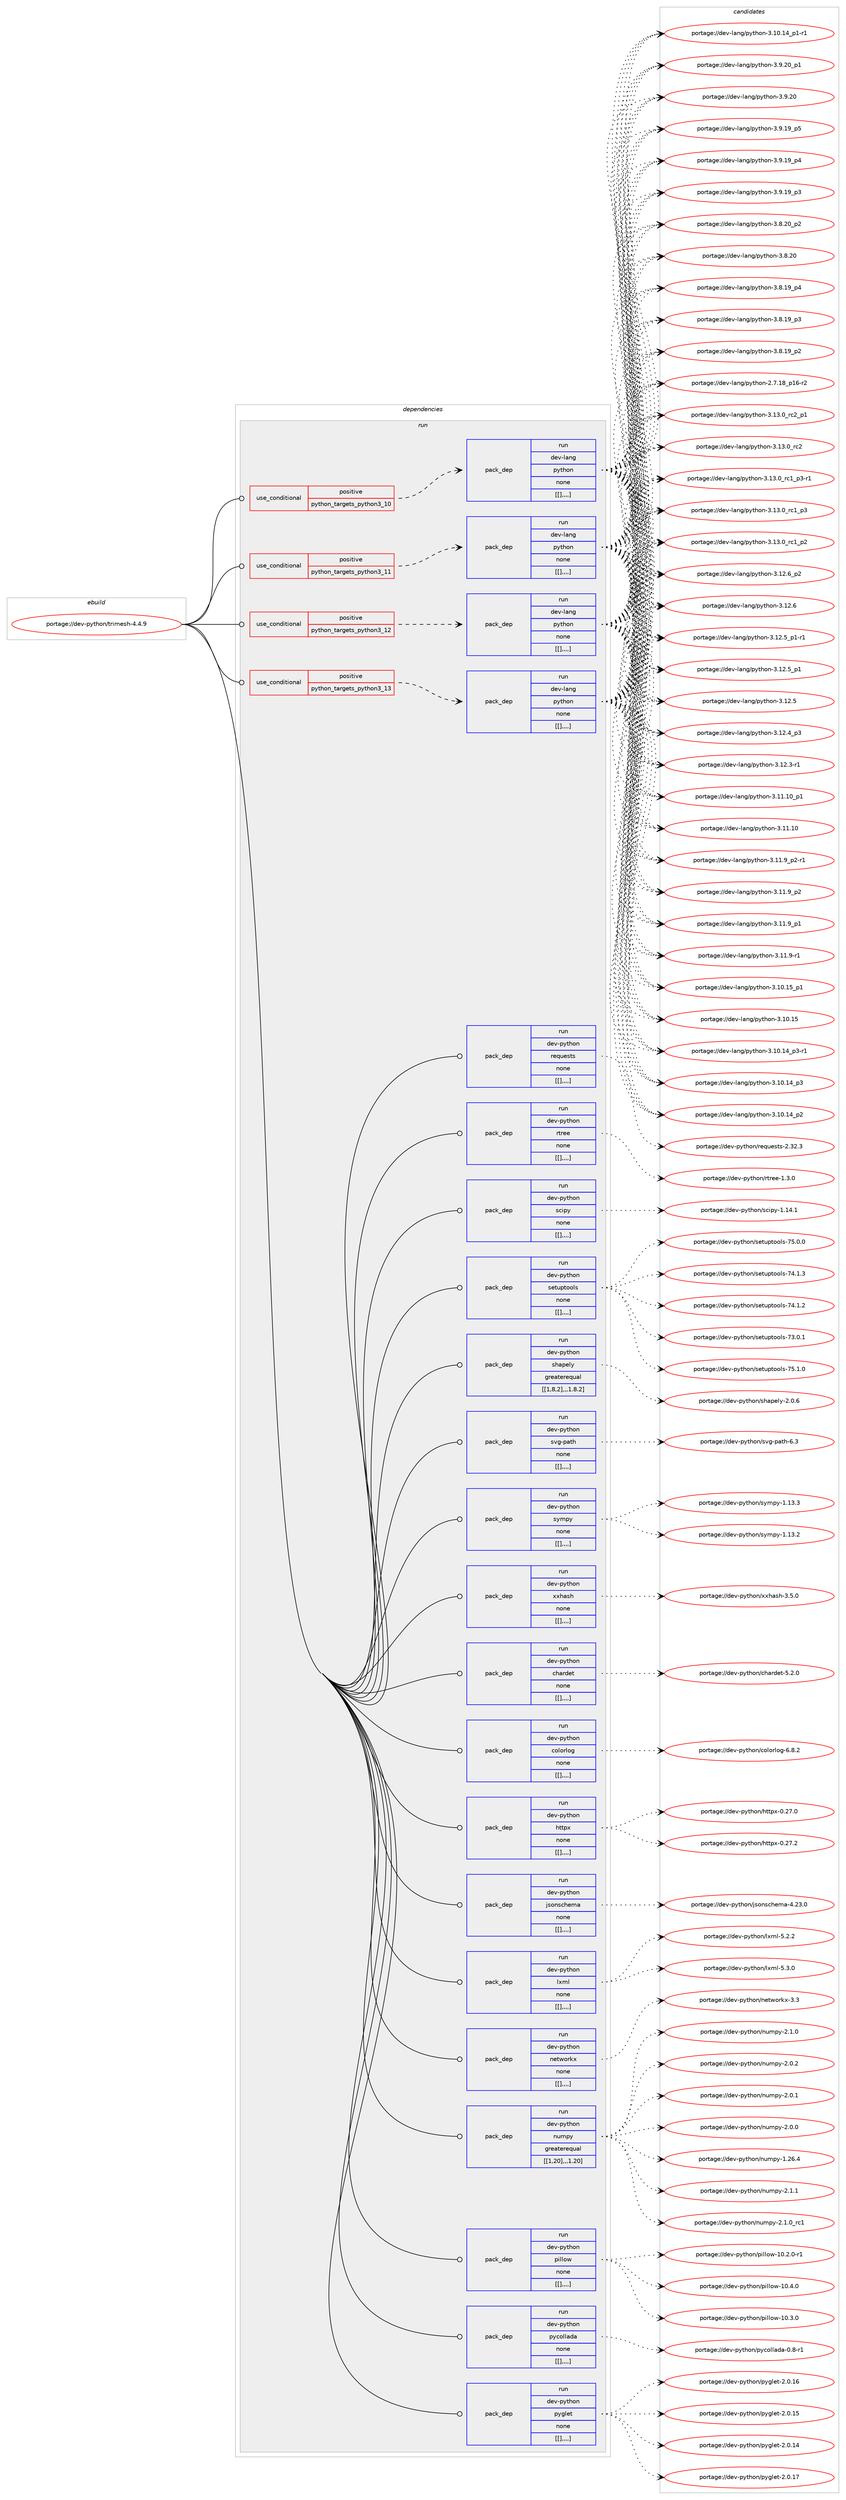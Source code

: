digraph prolog {

# *************
# Graph options
# *************

newrank=true;
concentrate=true;
compound=true;
graph [rankdir=LR,fontname=Helvetica,fontsize=10,ranksep=1.5];#, ranksep=2.5, nodesep=0.2];
edge  [arrowhead=vee];
node  [fontname=Helvetica,fontsize=10];

# **********
# The ebuild
# **********

subgraph cluster_leftcol {
color=gray;
label=<<i>ebuild</i>>;
id [label="portage://dev-python/trimesh-4.4.9", color=red, width=4, href="../dev-python/trimesh-4.4.9.svg"];
}

# ****************
# The dependencies
# ****************

subgraph cluster_midcol {
color=gray;
label=<<i>dependencies</i>>;
subgraph cluster_compile {
fillcolor="#eeeeee";
style=filled;
label=<<i>compile</i>>;
}
subgraph cluster_compileandrun {
fillcolor="#eeeeee";
style=filled;
label=<<i>compile and run</i>>;
}
subgraph cluster_run {
fillcolor="#eeeeee";
style=filled;
label=<<i>run</i>>;
subgraph cond42421 {
dependency169529 [label=<<TABLE BORDER="0" CELLBORDER="1" CELLSPACING="0" CELLPADDING="4"><TR><TD ROWSPAN="3" CELLPADDING="10">use_conditional</TD></TR><TR><TD>positive</TD></TR><TR><TD>python_targets_python3_10</TD></TR></TABLE>>, shape=none, color=red];
subgraph pack125845 {
dependency169530 [label=<<TABLE BORDER="0" CELLBORDER="1" CELLSPACING="0" CELLPADDING="4" WIDTH="220"><TR><TD ROWSPAN="6" CELLPADDING="30">pack_dep</TD></TR><TR><TD WIDTH="110">run</TD></TR><TR><TD>dev-lang</TD></TR><TR><TD>python</TD></TR><TR><TD>none</TD></TR><TR><TD>[[],,,,]</TD></TR></TABLE>>, shape=none, color=blue];
}
dependency169529:e -> dependency169530:w [weight=20,style="dashed",arrowhead="vee"];
}
id:e -> dependency169529:w [weight=20,style="solid",arrowhead="odot"];
subgraph cond42422 {
dependency169531 [label=<<TABLE BORDER="0" CELLBORDER="1" CELLSPACING="0" CELLPADDING="4"><TR><TD ROWSPAN="3" CELLPADDING="10">use_conditional</TD></TR><TR><TD>positive</TD></TR><TR><TD>python_targets_python3_11</TD></TR></TABLE>>, shape=none, color=red];
subgraph pack125846 {
dependency169532 [label=<<TABLE BORDER="0" CELLBORDER="1" CELLSPACING="0" CELLPADDING="4" WIDTH="220"><TR><TD ROWSPAN="6" CELLPADDING="30">pack_dep</TD></TR><TR><TD WIDTH="110">run</TD></TR><TR><TD>dev-lang</TD></TR><TR><TD>python</TD></TR><TR><TD>none</TD></TR><TR><TD>[[],,,,]</TD></TR></TABLE>>, shape=none, color=blue];
}
dependency169531:e -> dependency169532:w [weight=20,style="dashed",arrowhead="vee"];
}
id:e -> dependency169531:w [weight=20,style="solid",arrowhead="odot"];
subgraph cond42423 {
dependency169533 [label=<<TABLE BORDER="0" CELLBORDER="1" CELLSPACING="0" CELLPADDING="4"><TR><TD ROWSPAN="3" CELLPADDING="10">use_conditional</TD></TR><TR><TD>positive</TD></TR><TR><TD>python_targets_python3_12</TD></TR></TABLE>>, shape=none, color=red];
subgraph pack125847 {
dependency169534 [label=<<TABLE BORDER="0" CELLBORDER="1" CELLSPACING="0" CELLPADDING="4" WIDTH="220"><TR><TD ROWSPAN="6" CELLPADDING="30">pack_dep</TD></TR><TR><TD WIDTH="110">run</TD></TR><TR><TD>dev-lang</TD></TR><TR><TD>python</TD></TR><TR><TD>none</TD></TR><TR><TD>[[],,,,]</TD></TR></TABLE>>, shape=none, color=blue];
}
dependency169533:e -> dependency169534:w [weight=20,style="dashed",arrowhead="vee"];
}
id:e -> dependency169533:w [weight=20,style="solid",arrowhead="odot"];
subgraph cond42424 {
dependency169535 [label=<<TABLE BORDER="0" CELLBORDER="1" CELLSPACING="0" CELLPADDING="4"><TR><TD ROWSPAN="3" CELLPADDING="10">use_conditional</TD></TR><TR><TD>positive</TD></TR><TR><TD>python_targets_python3_13</TD></TR></TABLE>>, shape=none, color=red];
subgraph pack125848 {
dependency169536 [label=<<TABLE BORDER="0" CELLBORDER="1" CELLSPACING="0" CELLPADDING="4" WIDTH="220"><TR><TD ROWSPAN="6" CELLPADDING="30">pack_dep</TD></TR><TR><TD WIDTH="110">run</TD></TR><TR><TD>dev-lang</TD></TR><TR><TD>python</TD></TR><TR><TD>none</TD></TR><TR><TD>[[],,,,]</TD></TR></TABLE>>, shape=none, color=blue];
}
dependency169535:e -> dependency169536:w [weight=20,style="dashed",arrowhead="vee"];
}
id:e -> dependency169535:w [weight=20,style="solid",arrowhead="odot"];
subgraph pack125849 {
dependency169537 [label=<<TABLE BORDER="0" CELLBORDER="1" CELLSPACING="0" CELLPADDING="4" WIDTH="220"><TR><TD ROWSPAN="6" CELLPADDING="30">pack_dep</TD></TR><TR><TD WIDTH="110">run</TD></TR><TR><TD>dev-python</TD></TR><TR><TD>chardet</TD></TR><TR><TD>none</TD></TR><TR><TD>[[],,,,]</TD></TR></TABLE>>, shape=none, color=blue];
}
id:e -> dependency169537:w [weight=20,style="solid",arrowhead="odot"];
subgraph pack125850 {
dependency169538 [label=<<TABLE BORDER="0" CELLBORDER="1" CELLSPACING="0" CELLPADDING="4" WIDTH="220"><TR><TD ROWSPAN="6" CELLPADDING="30">pack_dep</TD></TR><TR><TD WIDTH="110">run</TD></TR><TR><TD>dev-python</TD></TR><TR><TD>colorlog</TD></TR><TR><TD>none</TD></TR><TR><TD>[[],,,,]</TD></TR></TABLE>>, shape=none, color=blue];
}
id:e -> dependency169538:w [weight=20,style="solid",arrowhead="odot"];
subgraph pack125851 {
dependency169539 [label=<<TABLE BORDER="0" CELLBORDER="1" CELLSPACING="0" CELLPADDING="4" WIDTH="220"><TR><TD ROWSPAN="6" CELLPADDING="30">pack_dep</TD></TR><TR><TD WIDTH="110">run</TD></TR><TR><TD>dev-python</TD></TR><TR><TD>httpx</TD></TR><TR><TD>none</TD></TR><TR><TD>[[],,,,]</TD></TR></TABLE>>, shape=none, color=blue];
}
id:e -> dependency169539:w [weight=20,style="solid",arrowhead="odot"];
subgraph pack125852 {
dependency169540 [label=<<TABLE BORDER="0" CELLBORDER="1" CELLSPACING="0" CELLPADDING="4" WIDTH="220"><TR><TD ROWSPAN="6" CELLPADDING="30">pack_dep</TD></TR><TR><TD WIDTH="110">run</TD></TR><TR><TD>dev-python</TD></TR><TR><TD>jsonschema</TD></TR><TR><TD>none</TD></TR><TR><TD>[[],,,,]</TD></TR></TABLE>>, shape=none, color=blue];
}
id:e -> dependency169540:w [weight=20,style="solid",arrowhead="odot"];
subgraph pack125853 {
dependency169541 [label=<<TABLE BORDER="0" CELLBORDER="1" CELLSPACING="0" CELLPADDING="4" WIDTH="220"><TR><TD ROWSPAN="6" CELLPADDING="30">pack_dep</TD></TR><TR><TD WIDTH="110">run</TD></TR><TR><TD>dev-python</TD></TR><TR><TD>lxml</TD></TR><TR><TD>none</TD></TR><TR><TD>[[],,,,]</TD></TR></TABLE>>, shape=none, color=blue];
}
id:e -> dependency169541:w [weight=20,style="solid",arrowhead="odot"];
subgraph pack125854 {
dependency169542 [label=<<TABLE BORDER="0" CELLBORDER="1" CELLSPACING="0" CELLPADDING="4" WIDTH="220"><TR><TD ROWSPAN="6" CELLPADDING="30">pack_dep</TD></TR><TR><TD WIDTH="110">run</TD></TR><TR><TD>dev-python</TD></TR><TR><TD>networkx</TD></TR><TR><TD>none</TD></TR><TR><TD>[[],,,,]</TD></TR></TABLE>>, shape=none, color=blue];
}
id:e -> dependency169542:w [weight=20,style="solid",arrowhead="odot"];
subgraph pack125855 {
dependency169543 [label=<<TABLE BORDER="0" CELLBORDER="1" CELLSPACING="0" CELLPADDING="4" WIDTH="220"><TR><TD ROWSPAN="6" CELLPADDING="30">pack_dep</TD></TR><TR><TD WIDTH="110">run</TD></TR><TR><TD>dev-python</TD></TR><TR><TD>numpy</TD></TR><TR><TD>greaterequal</TD></TR><TR><TD>[[1,20],,,1.20]</TD></TR></TABLE>>, shape=none, color=blue];
}
id:e -> dependency169543:w [weight=20,style="solid",arrowhead="odot"];
subgraph pack125856 {
dependency169544 [label=<<TABLE BORDER="0" CELLBORDER="1" CELLSPACING="0" CELLPADDING="4" WIDTH="220"><TR><TD ROWSPAN="6" CELLPADDING="30">pack_dep</TD></TR><TR><TD WIDTH="110">run</TD></TR><TR><TD>dev-python</TD></TR><TR><TD>pillow</TD></TR><TR><TD>none</TD></TR><TR><TD>[[],,,,]</TD></TR></TABLE>>, shape=none, color=blue];
}
id:e -> dependency169544:w [weight=20,style="solid",arrowhead="odot"];
subgraph pack125857 {
dependency169545 [label=<<TABLE BORDER="0" CELLBORDER="1" CELLSPACING="0" CELLPADDING="4" WIDTH="220"><TR><TD ROWSPAN="6" CELLPADDING="30">pack_dep</TD></TR><TR><TD WIDTH="110">run</TD></TR><TR><TD>dev-python</TD></TR><TR><TD>pycollada</TD></TR><TR><TD>none</TD></TR><TR><TD>[[],,,,]</TD></TR></TABLE>>, shape=none, color=blue];
}
id:e -> dependency169545:w [weight=20,style="solid",arrowhead="odot"];
subgraph pack125858 {
dependency169546 [label=<<TABLE BORDER="0" CELLBORDER="1" CELLSPACING="0" CELLPADDING="4" WIDTH="220"><TR><TD ROWSPAN="6" CELLPADDING="30">pack_dep</TD></TR><TR><TD WIDTH="110">run</TD></TR><TR><TD>dev-python</TD></TR><TR><TD>pyglet</TD></TR><TR><TD>none</TD></TR><TR><TD>[[],,,,]</TD></TR></TABLE>>, shape=none, color=blue];
}
id:e -> dependency169546:w [weight=20,style="solid",arrowhead="odot"];
subgraph pack125859 {
dependency169547 [label=<<TABLE BORDER="0" CELLBORDER="1" CELLSPACING="0" CELLPADDING="4" WIDTH="220"><TR><TD ROWSPAN="6" CELLPADDING="30">pack_dep</TD></TR><TR><TD WIDTH="110">run</TD></TR><TR><TD>dev-python</TD></TR><TR><TD>requests</TD></TR><TR><TD>none</TD></TR><TR><TD>[[],,,,]</TD></TR></TABLE>>, shape=none, color=blue];
}
id:e -> dependency169547:w [weight=20,style="solid",arrowhead="odot"];
subgraph pack125860 {
dependency169548 [label=<<TABLE BORDER="0" CELLBORDER="1" CELLSPACING="0" CELLPADDING="4" WIDTH="220"><TR><TD ROWSPAN="6" CELLPADDING="30">pack_dep</TD></TR><TR><TD WIDTH="110">run</TD></TR><TR><TD>dev-python</TD></TR><TR><TD>rtree</TD></TR><TR><TD>none</TD></TR><TR><TD>[[],,,,]</TD></TR></TABLE>>, shape=none, color=blue];
}
id:e -> dependency169548:w [weight=20,style="solid",arrowhead="odot"];
subgraph pack125861 {
dependency169549 [label=<<TABLE BORDER="0" CELLBORDER="1" CELLSPACING="0" CELLPADDING="4" WIDTH="220"><TR><TD ROWSPAN="6" CELLPADDING="30">pack_dep</TD></TR><TR><TD WIDTH="110">run</TD></TR><TR><TD>dev-python</TD></TR><TR><TD>scipy</TD></TR><TR><TD>none</TD></TR><TR><TD>[[],,,,]</TD></TR></TABLE>>, shape=none, color=blue];
}
id:e -> dependency169549:w [weight=20,style="solid",arrowhead="odot"];
subgraph pack125862 {
dependency169550 [label=<<TABLE BORDER="0" CELLBORDER="1" CELLSPACING="0" CELLPADDING="4" WIDTH="220"><TR><TD ROWSPAN="6" CELLPADDING="30">pack_dep</TD></TR><TR><TD WIDTH="110">run</TD></TR><TR><TD>dev-python</TD></TR><TR><TD>setuptools</TD></TR><TR><TD>none</TD></TR><TR><TD>[[],,,,]</TD></TR></TABLE>>, shape=none, color=blue];
}
id:e -> dependency169550:w [weight=20,style="solid",arrowhead="odot"];
subgraph pack125863 {
dependency169551 [label=<<TABLE BORDER="0" CELLBORDER="1" CELLSPACING="0" CELLPADDING="4" WIDTH="220"><TR><TD ROWSPAN="6" CELLPADDING="30">pack_dep</TD></TR><TR><TD WIDTH="110">run</TD></TR><TR><TD>dev-python</TD></TR><TR><TD>shapely</TD></TR><TR><TD>greaterequal</TD></TR><TR><TD>[[1,8,2],,,1.8.2]</TD></TR></TABLE>>, shape=none, color=blue];
}
id:e -> dependency169551:w [weight=20,style="solid",arrowhead="odot"];
subgraph pack125864 {
dependency169552 [label=<<TABLE BORDER="0" CELLBORDER="1" CELLSPACING="0" CELLPADDING="4" WIDTH="220"><TR><TD ROWSPAN="6" CELLPADDING="30">pack_dep</TD></TR><TR><TD WIDTH="110">run</TD></TR><TR><TD>dev-python</TD></TR><TR><TD>svg-path</TD></TR><TR><TD>none</TD></TR><TR><TD>[[],,,,]</TD></TR></TABLE>>, shape=none, color=blue];
}
id:e -> dependency169552:w [weight=20,style="solid",arrowhead="odot"];
subgraph pack125865 {
dependency169553 [label=<<TABLE BORDER="0" CELLBORDER="1" CELLSPACING="0" CELLPADDING="4" WIDTH="220"><TR><TD ROWSPAN="6" CELLPADDING="30">pack_dep</TD></TR><TR><TD WIDTH="110">run</TD></TR><TR><TD>dev-python</TD></TR><TR><TD>sympy</TD></TR><TR><TD>none</TD></TR><TR><TD>[[],,,,]</TD></TR></TABLE>>, shape=none, color=blue];
}
id:e -> dependency169553:w [weight=20,style="solid",arrowhead="odot"];
subgraph pack125866 {
dependency169554 [label=<<TABLE BORDER="0" CELLBORDER="1" CELLSPACING="0" CELLPADDING="4" WIDTH="220"><TR><TD ROWSPAN="6" CELLPADDING="30">pack_dep</TD></TR><TR><TD WIDTH="110">run</TD></TR><TR><TD>dev-python</TD></TR><TR><TD>xxhash</TD></TR><TR><TD>none</TD></TR><TR><TD>[[],,,,]</TD></TR></TABLE>>, shape=none, color=blue];
}
id:e -> dependency169554:w [weight=20,style="solid",arrowhead="odot"];
}
}

# **************
# The candidates
# **************

subgraph cluster_choices {
rank=same;
color=gray;
label=<<i>candidates</i>>;

subgraph choice125845 {
color=black;
nodesep=1;
choice100101118451089711010347112121116104111110455146495146489511499509511249 [label="portage://dev-lang/python-3.13.0_rc2_p1", color=red, width=4,href="../dev-lang/python-3.13.0_rc2_p1.svg"];
choice10010111845108971101034711212111610411111045514649514648951149950 [label="portage://dev-lang/python-3.13.0_rc2", color=red, width=4,href="../dev-lang/python-3.13.0_rc2.svg"];
choice1001011184510897110103471121211161041111104551464951464895114994995112514511449 [label="portage://dev-lang/python-3.13.0_rc1_p3-r1", color=red, width=4,href="../dev-lang/python-3.13.0_rc1_p3-r1.svg"];
choice100101118451089711010347112121116104111110455146495146489511499499511251 [label="portage://dev-lang/python-3.13.0_rc1_p3", color=red, width=4,href="../dev-lang/python-3.13.0_rc1_p3.svg"];
choice100101118451089711010347112121116104111110455146495146489511499499511250 [label="portage://dev-lang/python-3.13.0_rc1_p2", color=red, width=4,href="../dev-lang/python-3.13.0_rc1_p2.svg"];
choice100101118451089711010347112121116104111110455146495046549511250 [label="portage://dev-lang/python-3.12.6_p2", color=red, width=4,href="../dev-lang/python-3.12.6_p2.svg"];
choice10010111845108971101034711212111610411111045514649504654 [label="portage://dev-lang/python-3.12.6", color=red, width=4,href="../dev-lang/python-3.12.6.svg"];
choice1001011184510897110103471121211161041111104551464950465395112494511449 [label="portage://dev-lang/python-3.12.5_p1-r1", color=red, width=4,href="../dev-lang/python-3.12.5_p1-r1.svg"];
choice100101118451089711010347112121116104111110455146495046539511249 [label="portage://dev-lang/python-3.12.5_p1", color=red, width=4,href="../dev-lang/python-3.12.5_p1.svg"];
choice10010111845108971101034711212111610411111045514649504653 [label="portage://dev-lang/python-3.12.5", color=red, width=4,href="../dev-lang/python-3.12.5.svg"];
choice100101118451089711010347112121116104111110455146495046529511251 [label="portage://dev-lang/python-3.12.4_p3", color=red, width=4,href="../dev-lang/python-3.12.4_p3.svg"];
choice100101118451089711010347112121116104111110455146495046514511449 [label="portage://dev-lang/python-3.12.3-r1", color=red, width=4,href="../dev-lang/python-3.12.3-r1.svg"];
choice10010111845108971101034711212111610411111045514649494649489511249 [label="portage://dev-lang/python-3.11.10_p1", color=red, width=4,href="../dev-lang/python-3.11.10_p1.svg"];
choice1001011184510897110103471121211161041111104551464949464948 [label="portage://dev-lang/python-3.11.10", color=red, width=4,href="../dev-lang/python-3.11.10.svg"];
choice1001011184510897110103471121211161041111104551464949465795112504511449 [label="portage://dev-lang/python-3.11.9_p2-r1", color=red, width=4,href="../dev-lang/python-3.11.9_p2-r1.svg"];
choice100101118451089711010347112121116104111110455146494946579511250 [label="portage://dev-lang/python-3.11.9_p2", color=red, width=4,href="../dev-lang/python-3.11.9_p2.svg"];
choice100101118451089711010347112121116104111110455146494946579511249 [label="portage://dev-lang/python-3.11.9_p1", color=red, width=4,href="../dev-lang/python-3.11.9_p1.svg"];
choice100101118451089711010347112121116104111110455146494946574511449 [label="portage://dev-lang/python-3.11.9-r1", color=red, width=4,href="../dev-lang/python-3.11.9-r1.svg"];
choice10010111845108971101034711212111610411111045514649484649539511249 [label="portage://dev-lang/python-3.10.15_p1", color=red, width=4,href="../dev-lang/python-3.10.15_p1.svg"];
choice1001011184510897110103471121211161041111104551464948464953 [label="portage://dev-lang/python-3.10.15", color=red, width=4,href="../dev-lang/python-3.10.15.svg"];
choice100101118451089711010347112121116104111110455146494846495295112514511449 [label="portage://dev-lang/python-3.10.14_p3-r1", color=red, width=4,href="../dev-lang/python-3.10.14_p3-r1.svg"];
choice10010111845108971101034711212111610411111045514649484649529511251 [label="portage://dev-lang/python-3.10.14_p3", color=red, width=4,href="../dev-lang/python-3.10.14_p3.svg"];
choice10010111845108971101034711212111610411111045514649484649529511250 [label="portage://dev-lang/python-3.10.14_p2", color=red, width=4,href="../dev-lang/python-3.10.14_p2.svg"];
choice100101118451089711010347112121116104111110455146494846495295112494511449 [label="portage://dev-lang/python-3.10.14_p1-r1", color=red, width=4,href="../dev-lang/python-3.10.14_p1-r1.svg"];
choice100101118451089711010347112121116104111110455146574650489511249 [label="portage://dev-lang/python-3.9.20_p1", color=red, width=4,href="../dev-lang/python-3.9.20_p1.svg"];
choice10010111845108971101034711212111610411111045514657465048 [label="portage://dev-lang/python-3.9.20", color=red, width=4,href="../dev-lang/python-3.9.20.svg"];
choice100101118451089711010347112121116104111110455146574649579511253 [label="portage://dev-lang/python-3.9.19_p5", color=red, width=4,href="../dev-lang/python-3.9.19_p5.svg"];
choice100101118451089711010347112121116104111110455146574649579511252 [label="portage://dev-lang/python-3.9.19_p4", color=red, width=4,href="../dev-lang/python-3.9.19_p4.svg"];
choice100101118451089711010347112121116104111110455146574649579511251 [label="portage://dev-lang/python-3.9.19_p3", color=red, width=4,href="../dev-lang/python-3.9.19_p3.svg"];
choice100101118451089711010347112121116104111110455146564650489511250 [label="portage://dev-lang/python-3.8.20_p2", color=red, width=4,href="../dev-lang/python-3.8.20_p2.svg"];
choice10010111845108971101034711212111610411111045514656465048 [label="portage://dev-lang/python-3.8.20", color=red, width=4,href="../dev-lang/python-3.8.20.svg"];
choice100101118451089711010347112121116104111110455146564649579511252 [label="portage://dev-lang/python-3.8.19_p4", color=red, width=4,href="../dev-lang/python-3.8.19_p4.svg"];
choice100101118451089711010347112121116104111110455146564649579511251 [label="portage://dev-lang/python-3.8.19_p3", color=red, width=4,href="../dev-lang/python-3.8.19_p3.svg"];
choice100101118451089711010347112121116104111110455146564649579511250 [label="portage://dev-lang/python-3.8.19_p2", color=red, width=4,href="../dev-lang/python-3.8.19_p2.svg"];
choice100101118451089711010347112121116104111110455046554649569511249544511450 [label="portage://dev-lang/python-2.7.18_p16-r2", color=red, width=4,href="../dev-lang/python-2.7.18_p16-r2.svg"];
dependency169530:e -> choice100101118451089711010347112121116104111110455146495146489511499509511249:w [style=dotted,weight="100"];
dependency169530:e -> choice10010111845108971101034711212111610411111045514649514648951149950:w [style=dotted,weight="100"];
dependency169530:e -> choice1001011184510897110103471121211161041111104551464951464895114994995112514511449:w [style=dotted,weight="100"];
dependency169530:e -> choice100101118451089711010347112121116104111110455146495146489511499499511251:w [style=dotted,weight="100"];
dependency169530:e -> choice100101118451089711010347112121116104111110455146495146489511499499511250:w [style=dotted,weight="100"];
dependency169530:e -> choice100101118451089711010347112121116104111110455146495046549511250:w [style=dotted,weight="100"];
dependency169530:e -> choice10010111845108971101034711212111610411111045514649504654:w [style=dotted,weight="100"];
dependency169530:e -> choice1001011184510897110103471121211161041111104551464950465395112494511449:w [style=dotted,weight="100"];
dependency169530:e -> choice100101118451089711010347112121116104111110455146495046539511249:w [style=dotted,weight="100"];
dependency169530:e -> choice10010111845108971101034711212111610411111045514649504653:w [style=dotted,weight="100"];
dependency169530:e -> choice100101118451089711010347112121116104111110455146495046529511251:w [style=dotted,weight="100"];
dependency169530:e -> choice100101118451089711010347112121116104111110455146495046514511449:w [style=dotted,weight="100"];
dependency169530:e -> choice10010111845108971101034711212111610411111045514649494649489511249:w [style=dotted,weight="100"];
dependency169530:e -> choice1001011184510897110103471121211161041111104551464949464948:w [style=dotted,weight="100"];
dependency169530:e -> choice1001011184510897110103471121211161041111104551464949465795112504511449:w [style=dotted,weight="100"];
dependency169530:e -> choice100101118451089711010347112121116104111110455146494946579511250:w [style=dotted,weight="100"];
dependency169530:e -> choice100101118451089711010347112121116104111110455146494946579511249:w [style=dotted,weight="100"];
dependency169530:e -> choice100101118451089711010347112121116104111110455146494946574511449:w [style=dotted,weight="100"];
dependency169530:e -> choice10010111845108971101034711212111610411111045514649484649539511249:w [style=dotted,weight="100"];
dependency169530:e -> choice1001011184510897110103471121211161041111104551464948464953:w [style=dotted,weight="100"];
dependency169530:e -> choice100101118451089711010347112121116104111110455146494846495295112514511449:w [style=dotted,weight="100"];
dependency169530:e -> choice10010111845108971101034711212111610411111045514649484649529511251:w [style=dotted,weight="100"];
dependency169530:e -> choice10010111845108971101034711212111610411111045514649484649529511250:w [style=dotted,weight="100"];
dependency169530:e -> choice100101118451089711010347112121116104111110455146494846495295112494511449:w [style=dotted,weight="100"];
dependency169530:e -> choice100101118451089711010347112121116104111110455146574650489511249:w [style=dotted,weight="100"];
dependency169530:e -> choice10010111845108971101034711212111610411111045514657465048:w [style=dotted,weight="100"];
dependency169530:e -> choice100101118451089711010347112121116104111110455146574649579511253:w [style=dotted,weight="100"];
dependency169530:e -> choice100101118451089711010347112121116104111110455146574649579511252:w [style=dotted,weight="100"];
dependency169530:e -> choice100101118451089711010347112121116104111110455146574649579511251:w [style=dotted,weight="100"];
dependency169530:e -> choice100101118451089711010347112121116104111110455146564650489511250:w [style=dotted,weight="100"];
dependency169530:e -> choice10010111845108971101034711212111610411111045514656465048:w [style=dotted,weight="100"];
dependency169530:e -> choice100101118451089711010347112121116104111110455146564649579511252:w [style=dotted,weight="100"];
dependency169530:e -> choice100101118451089711010347112121116104111110455146564649579511251:w [style=dotted,weight="100"];
dependency169530:e -> choice100101118451089711010347112121116104111110455146564649579511250:w [style=dotted,weight="100"];
dependency169530:e -> choice100101118451089711010347112121116104111110455046554649569511249544511450:w [style=dotted,weight="100"];
}
subgraph choice125846 {
color=black;
nodesep=1;
choice100101118451089711010347112121116104111110455146495146489511499509511249 [label="portage://dev-lang/python-3.13.0_rc2_p1", color=red, width=4,href="../dev-lang/python-3.13.0_rc2_p1.svg"];
choice10010111845108971101034711212111610411111045514649514648951149950 [label="portage://dev-lang/python-3.13.0_rc2", color=red, width=4,href="../dev-lang/python-3.13.0_rc2.svg"];
choice1001011184510897110103471121211161041111104551464951464895114994995112514511449 [label="portage://dev-lang/python-3.13.0_rc1_p3-r1", color=red, width=4,href="../dev-lang/python-3.13.0_rc1_p3-r1.svg"];
choice100101118451089711010347112121116104111110455146495146489511499499511251 [label="portage://dev-lang/python-3.13.0_rc1_p3", color=red, width=4,href="../dev-lang/python-3.13.0_rc1_p3.svg"];
choice100101118451089711010347112121116104111110455146495146489511499499511250 [label="portage://dev-lang/python-3.13.0_rc1_p2", color=red, width=4,href="../dev-lang/python-3.13.0_rc1_p2.svg"];
choice100101118451089711010347112121116104111110455146495046549511250 [label="portage://dev-lang/python-3.12.6_p2", color=red, width=4,href="../dev-lang/python-3.12.6_p2.svg"];
choice10010111845108971101034711212111610411111045514649504654 [label="portage://dev-lang/python-3.12.6", color=red, width=4,href="../dev-lang/python-3.12.6.svg"];
choice1001011184510897110103471121211161041111104551464950465395112494511449 [label="portage://dev-lang/python-3.12.5_p1-r1", color=red, width=4,href="../dev-lang/python-3.12.5_p1-r1.svg"];
choice100101118451089711010347112121116104111110455146495046539511249 [label="portage://dev-lang/python-3.12.5_p1", color=red, width=4,href="../dev-lang/python-3.12.5_p1.svg"];
choice10010111845108971101034711212111610411111045514649504653 [label="portage://dev-lang/python-3.12.5", color=red, width=4,href="../dev-lang/python-3.12.5.svg"];
choice100101118451089711010347112121116104111110455146495046529511251 [label="portage://dev-lang/python-3.12.4_p3", color=red, width=4,href="../dev-lang/python-3.12.4_p3.svg"];
choice100101118451089711010347112121116104111110455146495046514511449 [label="portage://dev-lang/python-3.12.3-r1", color=red, width=4,href="../dev-lang/python-3.12.3-r1.svg"];
choice10010111845108971101034711212111610411111045514649494649489511249 [label="portage://dev-lang/python-3.11.10_p1", color=red, width=4,href="../dev-lang/python-3.11.10_p1.svg"];
choice1001011184510897110103471121211161041111104551464949464948 [label="portage://dev-lang/python-3.11.10", color=red, width=4,href="../dev-lang/python-3.11.10.svg"];
choice1001011184510897110103471121211161041111104551464949465795112504511449 [label="portage://dev-lang/python-3.11.9_p2-r1", color=red, width=4,href="../dev-lang/python-3.11.9_p2-r1.svg"];
choice100101118451089711010347112121116104111110455146494946579511250 [label="portage://dev-lang/python-3.11.9_p2", color=red, width=4,href="../dev-lang/python-3.11.9_p2.svg"];
choice100101118451089711010347112121116104111110455146494946579511249 [label="portage://dev-lang/python-3.11.9_p1", color=red, width=4,href="../dev-lang/python-3.11.9_p1.svg"];
choice100101118451089711010347112121116104111110455146494946574511449 [label="portage://dev-lang/python-3.11.9-r1", color=red, width=4,href="../dev-lang/python-3.11.9-r1.svg"];
choice10010111845108971101034711212111610411111045514649484649539511249 [label="portage://dev-lang/python-3.10.15_p1", color=red, width=4,href="../dev-lang/python-3.10.15_p1.svg"];
choice1001011184510897110103471121211161041111104551464948464953 [label="portage://dev-lang/python-3.10.15", color=red, width=4,href="../dev-lang/python-3.10.15.svg"];
choice100101118451089711010347112121116104111110455146494846495295112514511449 [label="portage://dev-lang/python-3.10.14_p3-r1", color=red, width=4,href="../dev-lang/python-3.10.14_p3-r1.svg"];
choice10010111845108971101034711212111610411111045514649484649529511251 [label="portage://dev-lang/python-3.10.14_p3", color=red, width=4,href="../dev-lang/python-3.10.14_p3.svg"];
choice10010111845108971101034711212111610411111045514649484649529511250 [label="portage://dev-lang/python-3.10.14_p2", color=red, width=4,href="../dev-lang/python-3.10.14_p2.svg"];
choice100101118451089711010347112121116104111110455146494846495295112494511449 [label="portage://dev-lang/python-3.10.14_p1-r1", color=red, width=4,href="../dev-lang/python-3.10.14_p1-r1.svg"];
choice100101118451089711010347112121116104111110455146574650489511249 [label="portage://dev-lang/python-3.9.20_p1", color=red, width=4,href="../dev-lang/python-3.9.20_p1.svg"];
choice10010111845108971101034711212111610411111045514657465048 [label="portage://dev-lang/python-3.9.20", color=red, width=4,href="../dev-lang/python-3.9.20.svg"];
choice100101118451089711010347112121116104111110455146574649579511253 [label="portage://dev-lang/python-3.9.19_p5", color=red, width=4,href="../dev-lang/python-3.9.19_p5.svg"];
choice100101118451089711010347112121116104111110455146574649579511252 [label="portage://dev-lang/python-3.9.19_p4", color=red, width=4,href="../dev-lang/python-3.9.19_p4.svg"];
choice100101118451089711010347112121116104111110455146574649579511251 [label="portage://dev-lang/python-3.9.19_p3", color=red, width=4,href="../dev-lang/python-3.9.19_p3.svg"];
choice100101118451089711010347112121116104111110455146564650489511250 [label="portage://dev-lang/python-3.8.20_p2", color=red, width=4,href="../dev-lang/python-3.8.20_p2.svg"];
choice10010111845108971101034711212111610411111045514656465048 [label="portage://dev-lang/python-3.8.20", color=red, width=4,href="../dev-lang/python-3.8.20.svg"];
choice100101118451089711010347112121116104111110455146564649579511252 [label="portage://dev-lang/python-3.8.19_p4", color=red, width=4,href="../dev-lang/python-3.8.19_p4.svg"];
choice100101118451089711010347112121116104111110455146564649579511251 [label="portage://dev-lang/python-3.8.19_p3", color=red, width=4,href="../dev-lang/python-3.8.19_p3.svg"];
choice100101118451089711010347112121116104111110455146564649579511250 [label="portage://dev-lang/python-3.8.19_p2", color=red, width=4,href="../dev-lang/python-3.8.19_p2.svg"];
choice100101118451089711010347112121116104111110455046554649569511249544511450 [label="portage://dev-lang/python-2.7.18_p16-r2", color=red, width=4,href="../dev-lang/python-2.7.18_p16-r2.svg"];
dependency169532:e -> choice100101118451089711010347112121116104111110455146495146489511499509511249:w [style=dotted,weight="100"];
dependency169532:e -> choice10010111845108971101034711212111610411111045514649514648951149950:w [style=dotted,weight="100"];
dependency169532:e -> choice1001011184510897110103471121211161041111104551464951464895114994995112514511449:w [style=dotted,weight="100"];
dependency169532:e -> choice100101118451089711010347112121116104111110455146495146489511499499511251:w [style=dotted,weight="100"];
dependency169532:e -> choice100101118451089711010347112121116104111110455146495146489511499499511250:w [style=dotted,weight="100"];
dependency169532:e -> choice100101118451089711010347112121116104111110455146495046549511250:w [style=dotted,weight="100"];
dependency169532:e -> choice10010111845108971101034711212111610411111045514649504654:w [style=dotted,weight="100"];
dependency169532:e -> choice1001011184510897110103471121211161041111104551464950465395112494511449:w [style=dotted,weight="100"];
dependency169532:e -> choice100101118451089711010347112121116104111110455146495046539511249:w [style=dotted,weight="100"];
dependency169532:e -> choice10010111845108971101034711212111610411111045514649504653:w [style=dotted,weight="100"];
dependency169532:e -> choice100101118451089711010347112121116104111110455146495046529511251:w [style=dotted,weight="100"];
dependency169532:e -> choice100101118451089711010347112121116104111110455146495046514511449:w [style=dotted,weight="100"];
dependency169532:e -> choice10010111845108971101034711212111610411111045514649494649489511249:w [style=dotted,weight="100"];
dependency169532:e -> choice1001011184510897110103471121211161041111104551464949464948:w [style=dotted,weight="100"];
dependency169532:e -> choice1001011184510897110103471121211161041111104551464949465795112504511449:w [style=dotted,weight="100"];
dependency169532:e -> choice100101118451089711010347112121116104111110455146494946579511250:w [style=dotted,weight="100"];
dependency169532:e -> choice100101118451089711010347112121116104111110455146494946579511249:w [style=dotted,weight="100"];
dependency169532:e -> choice100101118451089711010347112121116104111110455146494946574511449:w [style=dotted,weight="100"];
dependency169532:e -> choice10010111845108971101034711212111610411111045514649484649539511249:w [style=dotted,weight="100"];
dependency169532:e -> choice1001011184510897110103471121211161041111104551464948464953:w [style=dotted,weight="100"];
dependency169532:e -> choice100101118451089711010347112121116104111110455146494846495295112514511449:w [style=dotted,weight="100"];
dependency169532:e -> choice10010111845108971101034711212111610411111045514649484649529511251:w [style=dotted,weight="100"];
dependency169532:e -> choice10010111845108971101034711212111610411111045514649484649529511250:w [style=dotted,weight="100"];
dependency169532:e -> choice100101118451089711010347112121116104111110455146494846495295112494511449:w [style=dotted,weight="100"];
dependency169532:e -> choice100101118451089711010347112121116104111110455146574650489511249:w [style=dotted,weight="100"];
dependency169532:e -> choice10010111845108971101034711212111610411111045514657465048:w [style=dotted,weight="100"];
dependency169532:e -> choice100101118451089711010347112121116104111110455146574649579511253:w [style=dotted,weight="100"];
dependency169532:e -> choice100101118451089711010347112121116104111110455146574649579511252:w [style=dotted,weight="100"];
dependency169532:e -> choice100101118451089711010347112121116104111110455146574649579511251:w [style=dotted,weight="100"];
dependency169532:e -> choice100101118451089711010347112121116104111110455146564650489511250:w [style=dotted,weight="100"];
dependency169532:e -> choice10010111845108971101034711212111610411111045514656465048:w [style=dotted,weight="100"];
dependency169532:e -> choice100101118451089711010347112121116104111110455146564649579511252:w [style=dotted,weight="100"];
dependency169532:e -> choice100101118451089711010347112121116104111110455146564649579511251:w [style=dotted,weight="100"];
dependency169532:e -> choice100101118451089711010347112121116104111110455146564649579511250:w [style=dotted,weight="100"];
dependency169532:e -> choice100101118451089711010347112121116104111110455046554649569511249544511450:w [style=dotted,weight="100"];
}
subgraph choice125847 {
color=black;
nodesep=1;
choice100101118451089711010347112121116104111110455146495146489511499509511249 [label="portage://dev-lang/python-3.13.0_rc2_p1", color=red, width=4,href="../dev-lang/python-3.13.0_rc2_p1.svg"];
choice10010111845108971101034711212111610411111045514649514648951149950 [label="portage://dev-lang/python-3.13.0_rc2", color=red, width=4,href="../dev-lang/python-3.13.0_rc2.svg"];
choice1001011184510897110103471121211161041111104551464951464895114994995112514511449 [label="portage://dev-lang/python-3.13.0_rc1_p3-r1", color=red, width=4,href="../dev-lang/python-3.13.0_rc1_p3-r1.svg"];
choice100101118451089711010347112121116104111110455146495146489511499499511251 [label="portage://dev-lang/python-3.13.0_rc1_p3", color=red, width=4,href="../dev-lang/python-3.13.0_rc1_p3.svg"];
choice100101118451089711010347112121116104111110455146495146489511499499511250 [label="portage://dev-lang/python-3.13.0_rc1_p2", color=red, width=4,href="../dev-lang/python-3.13.0_rc1_p2.svg"];
choice100101118451089711010347112121116104111110455146495046549511250 [label="portage://dev-lang/python-3.12.6_p2", color=red, width=4,href="../dev-lang/python-3.12.6_p2.svg"];
choice10010111845108971101034711212111610411111045514649504654 [label="portage://dev-lang/python-3.12.6", color=red, width=4,href="../dev-lang/python-3.12.6.svg"];
choice1001011184510897110103471121211161041111104551464950465395112494511449 [label="portage://dev-lang/python-3.12.5_p1-r1", color=red, width=4,href="../dev-lang/python-3.12.5_p1-r1.svg"];
choice100101118451089711010347112121116104111110455146495046539511249 [label="portage://dev-lang/python-3.12.5_p1", color=red, width=4,href="../dev-lang/python-3.12.5_p1.svg"];
choice10010111845108971101034711212111610411111045514649504653 [label="portage://dev-lang/python-3.12.5", color=red, width=4,href="../dev-lang/python-3.12.5.svg"];
choice100101118451089711010347112121116104111110455146495046529511251 [label="portage://dev-lang/python-3.12.4_p3", color=red, width=4,href="../dev-lang/python-3.12.4_p3.svg"];
choice100101118451089711010347112121116104111110455146495046514511449 [label="portage://dev-lang/python-3.12.3-r1", color=red, width=4,href="../dev-lang/python-3.12.3-r1.svg"];
choice10010111845108971101034711212111610411111045514649494649489511249 [label="portage://dev-lang/python-3.11.10_p1", color=red, width=4,href="../dev-lang/python-3.11.10_p1.svg"];
choice1001011184510897110103471121211161041111104551464949464948 [label="portage://dev-lang/python-3.11.10", color=red, width=4,href="../dev-lang/python-3.11.10.svg"];
choice1001011184510897110103471121211161041111104551464949465795112504511449 [label="portage://dev-lang/python-3.11.9_p2-r1", color=red, width=4,href="../dev-lang/python-3.11.9_p2-r1.svg"];
choice100101118451089711010347112121116104111110455146494946579511250 [label="portage://dev-lang/python-3.11.9_p2", color=red, width=4,href="../dev-lang/python-3.11.9_p2.svg"];
choice100101118451089711010347112121116104111110455146494946579511249 [label="portage://dev-lang/python-3.11.9_p1", color=red, width=4,href="../dev-lang/python-3.11.9_p1.svg"];
choice100101118451089711010347112121116104111110455146494946574511449 [label="portage://dev-lang/python-3.11.9-r1", color=red, width=4,href="../dev-lang/python-3.11.9-r1.svg"];
choice10010111845108971101034711212111610411111045514649484649539511249 [label="portage://dev-lang/python-3.10.15_p1", color=red, width=4,href="../dev-lang/python-3.10.15_p1.svg"];
choice1001011184510897110103471121211161041111104551464948464953 [label="portage://dev-lang/python-3.10.15", color=red, width=4,href="../dev-lang/python-3.10.15.svg"];
choice100101118451089711010347112121116104111110455146494846495295112514511449 [label="portage://dev-lang/python-3.10.14_p3-r1", color=red, width=4,href="../dev-lang/python-3.10.14_p3-r1.svg"];
choice10010111845108971101034711212111610411111045514649484649529511251 [label="portage://dev-lang/python-3.10.14_p3", color=red, width=4,href="../dev-lang/python-3.10.14_p3.svg"];
choice10010111845108971101034711212111610411111045514649484649529511250 [label="portage://dev-lang/python-3.10.14_p2", color=red, width=4,href="../dev-lang/python-3.10.14_p2.svg"];
choice100101118451089711010347112121116104111110455146494846495295112494511449 [label="portage://dev-lang/python-3.10.14_p1-r1", color=red, width=4,href="../dev-lang/python-3.10.14_p1-r1.svg"];
choice100101118451089711010347112121116104111110455146574650489511249 [label="portage://dev-lang/python-3.9.20_p1", color=red, width=4,href="../dev-lang/python-3.9.20_p1.svg"];
choice10010111845108971101034711212111610411111045514657465048 [label="portage://dev-lang/python-3.9.20", color=red, width=4,href="../dev-lang/python-3.9.20.svg"];
choice100101118451089711010347112121116104111110455146574649579511253 [label="portage://dev-lang/python-3.9.19_p5", color=red, width=4,href="../dev-lang/python-3.9.19_p5.svg"];
choice100101118451089711010347112121116104111110455146574649579511252 [label="portage://dev-lang/python-3.9.19_p4", color=red, width=4,href="../dev-lang/python-3.9.19_p4.svg"];
choice100101118451089711010347112121116104111110455146574649579511251 [label="portage://dev-lang/python-3.9.19_p3", color=red, width=4,href="../dev-lang/python-3.9.19_p3.svg"];
choice100101118451089711010347112121116104111110455146564650489511250 [label="portage://dev-lang/python-3.8.20_p2", color=red, width=4,href="../dev-lang/python-3.8.20_p2.svg"];
choice10010111845108971101034711212111610411111045514656465048 [label="portage://dev-lang/python-3.8.20", color=red, width=4,href="../dev-lang/python-3.8.20.svg"];
choice100101118451089711010347112121116104111110455146564649579511252 [label="portage://dev-lang/python-3.8.19_p4", color=red, width=4,href="../dev-lang/python-3.8.19_p4.svg"];
choice100101118451089711010347112121116104111110455146564649579511251 [label="portage://dev-lang/python-3.8.19_p3", color=red, width=4,href="../dev-lang/python-3.8.19_p3.svg"];
choice100101118451089711010347112121116104111110455146564649579511250 [label="portage://dev-lang/python-3.8.19_p2", color=red, width=4,href="../dev-lang/python-3.8.19_p2.svg"];
choice100101118451089711010347112121116104111110455046554649569511249544511450 [label="portage://dev-lang/python-2.7.18_p16-r2", color=red, width=4,href="../dev-lang/python-2.7.18_p16-r2.svg"];
dependency169534:e -> choice100101118451089711010347112121116104111110455146495146489511499509511249:w [style=dotted,weight="100"];
dependency169534:e -> choice10010111845108971101034711212111610411111045514649514648951149950:w [style=dotted,weight="100"];
dependency169534:e -> choice1001011184510897110103471121211161041111104551464951464895114994995112514511449:w [style=dotted,weight="100"];
dependency169534:e -> choice100101118451089711010347112121116104111110455146495146489511499499511251:w [style=dotted,weight="100"];
dependency169534:e -> choice100101118451089711010347112121116104111110455146495146489511499499511250:w [style=dotted,weight="100"];
dependency169534:e -> choice100101118451089711010347112121116104111110455146495046549511250:w [style=dotted,weight="100"];
dependency169534:e -> choice10010111845108971101034711212111610411111045514649504654:w [style=dotted,weight="100"];
dependency169534:e -> choice1001011184510897110103471121211161041111104551464950465395112494511449:w [style=dotted,weight="100"];
dependency169534:e -> choice100101118451089711010347112121116104111110455146495046539511249:w [style=dotted,weight="100"];
dependency169534:e -> choice10010111845108971101034711212111610411111045514649504653:w [style=dotted,weight="100"];
dependency169534:e -> choice100101118451089711010347112121116104111110455146495046529511251:w [style=dotted,weight="100"];
dependency169534:e -> choice100101118451089711010347112121116104111110455146495046514511449:w [style=dotted,weight="100"];
dependency169534:e -> choice10010111845108971101034711212111610411111045514649494649489511249:w [style=dotted,weight="100"];
dependency169534:e -> choice1001011184510897110103471121211161041111104551464949464948:w [style=dotted,weight="100"];
dependency169534:e -> choice1001011184510897110103471121211161041111104551464949465795112504511449:w [style=dotted,weight="100"];
dependency169534:e -> choice100101118451089711010347112121116104111110455146494946579511250:w [style=dotted,weight="100"];
dependency169534:e -> choice100101118451089711010347112121116104111110455146494946579511249:w [style=dotted,weight="100"];
dependency169534:e -> choice100101118451089711010347112121116104111110455146494946574511449:w [style=dotted,weight="100"];
dependency169534:e -> choice10010111845108971101034711212111610411111045514649484649539511249:w [style=dotted,weight="100"];
dependency169534:e -> choice1001011184510897110103471121211161041111104551464948464953:w [style=dotted,weight="100"];
dependency169534:e -> choice100101118451089711010347112121116104111110455146494846495295112514511449:w [style=dotted,weight="100"];
dependency169534:e -> choice10010111845108971101034711212111610411111045514649484649529511251:w [style=dotted,weight="100"];
dependency169534:e -> choice10010111845108971101034711212111610411111045514649484649529511250:w [style=dotted,weight="100"];
dependency169534:e -> choice100101118451089711010347112121116104111110455146494846495295112494511449:w [style=dotted,weight="100"];
dependency169534:e -> choice100101118451089711010347112121116104111110455146574650489511249:w [style=dotted,weight="100"];
dependency169534:e -> choice10010111845108971101034711212111610411111045514657465048:w [style=dotted,weight="100"];
dependency169534:e -> choice100101118451089711010347112121116104111110455146574649579511253:w [style=dotted,weight="100"];
dependency169534:e -> choice100101118451089711010347112121116104111110455146574649579511252:w [style=dotted,weight="100"];
dependency169534:e -> choice100101118451089711010347112121116104111110455146574649579511251:w [style=dotted,weight="100"];
dependency169534:e -> choice100101118451089711010347112121116104111110455146564650489511250:w [style=dotted,weight="100"];
dependency169534:e -> choice10010111845108971101034711212111610411111045514656465048:w [style=dotted,weight="100"];
dependency169534:e -> choice100101118451089711010347112121116104111110455146564649579511252:w [style=dotted,weight="100"];
dependency169534:e -> choice100101118451089711010347112121116104111110455146564649579511251:w [style=dotted,weight="100"];
dependency169534:e -> choice100101118451089711010347112121116104111110455146564649579511250:w [style=dotted,weight="100"];
dependency169534:e -> choice100101118451089711010347112121116104111110455046554649569511249544511450:w [style=dotted,weight="100"];
}
subgraph choice125848 {
color=black;
nodesep=1;
choice100101118451089711010347112121116104111110455146495146489511499509511249 [label="portage://dev-lang/python-3.13.0_rc2_p1", color=red, width=4,href="../dev-lang/python-3.13.0_rc2_p1.svg"];
choice10010111845108971101034711212111610411111045514649514648951149950 [label="portage://dev-lang/python-3.13.0_rc2", color=red, width=4,href="../dev-lang/python-3.13.0_rc2.svg"];
choice1001011184510897110103471121211161041111104551464951464895114994995112514511449 [label="portage://dev-lang/python-3.13.0_rc1_p3-r1", color=red, width=4,href="../dev-lang/python-3.13.0_rc1_p3-r1.svg"];
choice100101118451089711010347112121116104111110455146495146489511499499511251 [label="portage://dev-lang/python-3.13.0_rc1_p3", color=red, width=4,href="../dev-lang/python-3.13.0_rc1_p3.svg"];
choice100101118451089711010347112121116104111110455146495146489511499499511250 [label="portage://dev-lang/python-3.13.0_rc1_p2", color=red, width=4,href="../dev-lang/python-3.13.0_rc1_p2.svg"];
choice100101118451089711010347112121116104111110455146495046549511250 [label="portage://dev-lang/python-3.12.6_p2", color=red, width=4,href="../dev-lang/python-3.12.6_p2.svg"];
choice10010111845108971101034711212111610411111045514649504654 [label="portage://dev-lang/python-3.12.6", color=red, width=4,href="../dev-lang/python-3.12.6.svg"];
choice1001011184510897110103471121211161041111104551464950465395112494511449 [label="portage://dev-lang/python-3.12.5_p1-r1", color=red, width=4,href="../dev-lang/python-3.12.5_p1-r1.svg"];
choice100101118451089711010347112121116104111110455146495046539511249 [label="portage://dev-lang/python-3.12.5_p1", color=red, width=4,href="../dev-lang/python-3.12.5_p1.svg"];
choice10010111845108971101034711212111610411111045514649504653 [label="portage://dev-lang/python-3.12.5", color=red, width=4,href="../dev-lang/python-3.12.5.svg"];
choice100101118451089711010347112121116104111110455146495046529511251 [label="portage://dev-lang/python-3.12.4_p3", color=red, width=4,href="../dev-lang/python-3.12.4_p3.svg"];
choice100101118451089711010347112121116104111110455146495046514511449 [label="portage://dev-lang/python-3.12.3-r1", color=red, width=4,href="../dev-lang/python-3.12.3-r1.svg"];
choice10010111845108971101034711212111610411111045514649494649489511249 [label="portage://dev-lang/python-3.11.10_p1", color=red, width=4,href="../dev-lang/python-3.11.10_p1.svg"];
choice1001011184510897110103471121211161041111104551464949464948 [label="portage://dev-lang/python-3.11.10", color=red, width=4,href="../dev-lang/python-3.11.10.svg"];
choice1001011184510897110103471121211161041111104551464949465795112504511449 [label="portage://dev-lang/python-3.11.9_p2-r1", color=red, width=4,href="../dev-lang/python-3.11.9_p2-r1.svg"];
choice100101118451089711010347112121116104111110455146494946579511250 [label="portage://dev-lang/python-3.11.9_p2", color=red, width=4,href="../dev-lang/python-3.11.9_p2.svg"];
choice100101118451089711010347112121116104111110455146494946579511249 [label="portage://dev-lang/python-3.11.9_p1", color=red, width=4,href="../dev-lang/python-3.11.9_p1.svg"];
choice100101118451089711010347112121116104111110455146494946574511449 [label="portage://dev-lang/python-3.11.9-r1", color=red, width=4,href="../dev-lang/python-3.11.9-r1.svg"];
choice10010111845108971101034711212111610411111045514649484649539511249 [label="portage://dev-lang/python-3.10.15_p1", color=red, width=4,href="../dev-lang/python-3.10.15_p1.svg"];
choice1001011184510897110103471121211161041111104551464948464953 [label="portage://dev-lang/python-3.10.15", color=red, width=4,href="../dev-lang/python-3.10.15.svg"];
choice100101118451089711010347112121116104111110455146494846495295112514511449 [label="portage://dev-lang/python-3.10.14_p3-r1", color=red, width=4,href="../dev-lang/python-3.10.14_p3-r1.svg"];
choice10010111845108971101034711212111610411111045514649484649529511251 [label="portage://dev-lang/python-3.10.14_p3", color=red, width=4,href="../dev-lang/python-3.10.14_p3.svg"];
choice10010111845108971101034711212111610411111045514649484649529511250 [label="portage://dev-lang/python-3.10.14_p2", color=red, width=4,href="../dev-lang/python-3.10.14_p2.svg"];
choice100101118451089711010347112121116104111110455146494846495295112494511449 [label="portage://dev-lang/python-3.10.14_p1-r1", color=red, width=4,href="../dev-lang/python-3.10.14_p1-r1.svg"];
choice100101118451089711010347112121116104111110455146574650489511249 [label="portage://dev-lang/python-3.9.20_p1", color=red, width=4,href="../dev-lang/python-3.9.20_p1.svg"];
choice10010111845108971101034711212111610411111045514657465048 [label="portage://dev-lang/python-3.9.20", color=red, width=4,href="../dev-lang/python-3.9.20.svg"];
choice100101118451089711010347112121116104111110455146574649579511253 [label="portage://dev-lang/python-3.9.19_p5", color=red, width=4,href="../dev-lang/python-3.9.19_p5.svg"];
choice100101118451089711010347112121116104111110455146574649579511252 [label="portage://dev-lang/python-3.9.19_p4", color=red, width=4,href="../dev-lang/python-3.9.19_p4.svg"];
choice100101118451089711010347112121116104111110455146574649579511251 [label="portage://dev-lang/python-3.9.19_p3", color=red, width=4,href="../dev-lang/python-3.9.19_p3.svg"];
choice100101118451089711010347112121116104111110455146564650489511250 [label="portage://dev-lang/python-3.8.20_p2", color=red, width=4,href="../dev-lang/python-3.8.20_p2.svg"];
choice10010111845108971101034711212111610411111045514656465048 [label="portage://dev-lang/python-3.8.20", color=red, width=4,href="../dev-lang/python-3.8.20.svg"];
choice100101118451089711010347112121116104111110455146564649579511252 [label="portage://dev-lang/python-3.8.19_p4", color=red, width=4,href="../dev-lang/python-3.8.19_p4.svg"];
choice100101118451089711010347112121116104111110455146564649579511251 [label="portage://dev-lang/python-3.8.19_p3", color=red, width=4,href="../dev-lang/python-3.8.19_p3.svg"];
choice100101118451089711010347112121116104111110455146564649579511250 [label="portage://dev-lang/python-3.8.19_p2", color=red, width=4,href="../dev-lang/python-3.8.19_p2.svg"];
choice100101118451089711010347112121116104111110455046554649569511249544511450 [label="portage://dev-lang/python-2.7.18_p16-r2", color=red, width=4,href="../dev-lang/python-2.7.18_p16-r2.svg"];
dependency169536:e -> choice100101118451089711010347112121116104111110455146495146489511499509511249:w [style=dotted,weight="100"];
dependency169536:e -> choice10010111845108971101034711212111610411111045514649514648951149950:w [style=dotted,weight="100"];
dependency169536:e -> choice1001011184510897110103471121211161041111104551464951464895114994995112514511449:w [style=dotted,weight="100"];
dependency169536:e -> choice100101118451089711010347112121116104111110455146495146489511499499511251:w [style=dotted,weight="100"];
dependency169536:e -> choice100101118451089711010347112121116104111110455146495146489511499499511250:w [style=dotted,weight="100"];
dependency169536:e -> choice100101118451089711010347112121116104111110455146495046549511250:w [style=dotted,weight="100"];
dependency169536:e -> choice10010111845108971101034711212111610411111045514649504654:w [style=dotted,weight="100"];
dependency169536:e -> choice1001011184510897110103471121211161041111104551464950465395112494511449:w [style=dotted,weight="100"];
dependency169536:e -> choice100101118451089711010347112121116104111110455146495046539511249:w [style=dotted,weight="100"];
dependency169536:e -> choice10010111845108971101034711212111610411111045514649504653:w [style=dotted,weight="100"];
dependency169536:e -> choice100101118451089711010347112121116104111110455146495046529511251:w [style=dotted,weight="100"];
dependency169536:e -> choice100101118451089711010347112121116104111110455146495046514511449:w [style=dotted,weight="100"];
dependency169536:e -> choice10010111845108971101034711212111610411111045514649494649489511249:w [style=dotted,weight="100"];
dependency169536:e -> choice1001011184510897110103471121211161041111104551464949464948:w [style=dotted,weight="100"];
dependency169536:e -> choice1001011184510897110103471121211161041111104551464949465795112504511449:w [style=dotted,weight="100"];
dependency169536:e -> choice100101118451089711010347112121116104111110455146494946579511250:w [style=dotted,weight="100"];
dependency169536:e -> choice100101118451089711010347112121116104111110455146494946579511249:w [style=dotted,weight="100"];
dependency169536:e -> choice100101118451089711010347112121116104111110455146494946574511449:w [style=dotted,weight="100"];
dependency169536:e -> choice10010111845108971101034711212111610411111045514649484649539511249:w [style=dotted,weight="100"];
dependency169536:e -> choice1001011184510897110103471121211161041111104551464948464953:w [style=dotted,weight="100"];
dependency169536:e -> choice100101118451089711010347112121116104111110455146494846495295112514511449:w [style=dotted,weight="100"];
dependency169536:e -> choice10010111845108971101034711212111610411111045514649484649529511251:w [style=dotted,weight="100"];
dependency169536:e -> choice10010111845108971101034711212111610411111045514649484649529511250:w [style=dotted,weight="100"];
dependency169536:e -> choice100101118451089711010347112121116104111110455146494846495295112494511449:w [style=dotted,weight="100"];
dependency169536:e -> choice100101118451089711010347112121116104111110455146574650489511249:w [style=dotted,weight="100"];
dependency169536:e -> choice10010111845108971101034711212111610411111045514657465048:w [style=dotted,weight="100"];
dependency169536:e -> choice100101118451089711010347112121116104111110455146574649579511253:w [style=dotted,weight="100"];
dependency169536:e -> choice100101118451089711010347112121116104111110455146574649579511252:w [style=dotted,weight="100"];
dependency169536:e -> choice100101118451089711010347112121116104111110455146574649579511251:w [style=dotted,weight="100"];
dependency169536:e -> choice100101118451089711010347112121116104111110455146564650489511250:w [style=dotted,weight="100"];
dependency169536:e -> choice10010111845108971101034711212111610411111045514656465048:w [style=dotted,weight="100"];
dependency169536:e -> choice100101118451089711010347112121116104111110455146564649579511252:w [style=dotted,weight="100"];
dependency169536:e -> choice100101118451089711010347112121116104111110455146564649579511251:w [style=dotted,weight="100"];
dependency169536:e -> choice100101118451089711010347112121116104111110455146564649579511250:w [style=dotted,weight="100"];
dependency169536:e -> choice100101118451089711010347112121116104111110455046554649569511249544511450:w [style=dotted,weight="100"];
}
subgraph choice125849 {
color=black;
nodesep=1;
choice10010111845112121116104111110479910497114100101116455346504648 [label="portage://dev-python/chardet-5.2.0", color=red, width=4,href="../dev-python/chardet-5.2.0.svg"];
dependency169537:e -> choice10010111845112121116104111110479910497114100101116455346504648:w [style=dotted,weight="100"];
}
subgraph choice125850 {
color=black;
nodesep=1;
choice100101118451121211161041111104799111108111114108111103455446564650 [label="portage://dev-python/colorlog-6.8.2", color=red, width=4,href="../dev-python/colorlog-6.8.2.svg"];
dependency169538:e -> choice100101118451121211161041111104799111108111114108111103455446564650:w [style=dotted,weight="100"];
}
subgraph choice125851 {
color=black;
nodesep=1;
choice100101118451121211161041111104710411611611212045484650554650 [label="portage://dev-python/httpx-0.27.2", color=red, width=4,href="../dev-python/httpx-0.27.2.svg"];
choice100101118451121211161041111104710411611611212045484650554648 [label="portage://dev-python/httpx-0.27.0", color=red, width=4,href="../dev-python/httpx-0.27.0.svg"];
dependency169539:e -> choice100101118451121211161041111104710411611611212045484650554650:w [style=dotted,weight="100"];
dependency169539:e -> choice100101118451121211161041111104710411611611212045484650554648:w [style=dotted,weight="100"];
}
subgraph choice125852 {
color=black;
nodesep=1;
choice1001011184511212111610411111047106115111110115991041011099745524650514648 [label="portage://dev-python/jsonschema-4.23.0", color=red, width=4,href="../dev-python/jsonschema-4.23.0.svg"];
dependency169540:e -> choice1001011184511212111610411111047106115111110115991041011099745524650514648:w [style=dotted,weight="100"];
}
subgraph choice125853 {
color=black;
nodesep=1;
choice1001011184511212111610411111047108120109108455346514648 [label="portage://dev-python/lxml-5.3.0", color=red, width=4,href="../dev-python/lxml-5.3.0.svg"];
choice1001011184511212111610411111047108120109108455346504650 [label="portage://dev-python/lxml-5.2.2", color=red, width=4,href="../dev-python/lxml-5.2.2.svg"];
dependency169541:e -> choice1001011184511212111610411111047108120109108455346514648:w [style=dotted,weight="100"];
dependency169541:e -> choice1001011184511212111610411111047108120109108455346504650:w [style=dotted,weight="100"];
}
subgraph choice125854 {
color=black;
nodesep=1;
choice100101118451121211161041111104711010111611911111410712045514651 [label="portage://dev-python/networkx-3.3", color=red, width=4,href="../dev-python/networkx-3.3.svg"];
dependency169542:e -> choice100101118451121211161041111104711010111611911111410712045514651:w [style=dotted,weight="100"];
}
subgraph choice125855 {
color=black;
nodesep=1;
choice1001011184511212111610411111047110117109112121455046494649 [label="portage://dev-python/numpy-2.1.1", color=red, width=4,href="../dev-python/numpy-2.1.1.svg"];
choice1001011184511212111610411111047110117109112121455046494648951149949 [label="portage://dev-python/numpy-2.1.0_rc1", color=red, width=4,href="../dev-python/numpy-2.1.0_rc1.svg"];
choice1001011184511212111610411111047110117109112121455046494648 [label="portage://dev-python/numpy-2.1.0", color=red, width=4,href="../dev-python/numpy-2.1.0.svg"];
choice1001011184511212111610411111047110117109112121455046484650 [label="portage://dev-python/numpy-2.0.2", color=red, width=4,href="../dev-python/numpy-2.0.2.svg"];
choice1001011184511212111610411111047110117109112121455046484649 [label="portage://dev-python/numpy-2.0.1", color=red, width=4,href="../dev-python/numpy-2.0.1.svg"];
choice1001011184511212111610411111047110117109112121455046484648 [label="portage://dev-python/numpy-2.0.0", color=red, width=4,href="../dev-python/numpy-2.0.0.svg"];
choice100101118451121211161041111104711011710911212145494650544652 [label="portage://dev-python/numpy-1.26.4", color=red, width=4,href="../dev-python/numpy-1.26.4.svg"];
dependency169543:e -> choice1001011184511212111610411111047110117109112121455046494649:w [style=dotted,weight="100"];
dependency169543:e -> choice1001011184511212111610411111047110117109112121455046494648951149949:w [style=dotted,weight="100"];
dependency169543:e -> choice1001011184511212111610411111047110117109112121455046494648:w [style=dotted,weight="100"];
dependency169543:e -> choice1001011184511212111610411111047110117109112121455046484650:w [style=dotted,weight="100"];
dependency169543:e -> choice1001011184511212111610411111047110117109112121455046484649:w [style=dotted,weight="100"];
dependency169543:e -> choice1001011184511212111610411111047110117109112121455046484648:w [style=dotted,weight="100"];
dependency169543:e -> choice100101118451121211161041111104711011710911212145494650544652:w [style=dotted,weight="100"];
}
subgraph choice125856 {
color=black;
nodesep=1;
choice100101118451121211161041111104711210510810811111945494846524648 [label="portage://dev-python/pillow-10.4.0", color=red, width=4,href="../dev-python/pillow-10.4.0.svg"];
choice100101118451121211161041111104711210510810811111945494846514648 [label="portage://dev-python/pillow-10.3.0", color=red, width=4,href="../dev-python/pillow-10.3.0.svg"];
choice1001011184511212111610411111047112105108108111119454948465046484511449 [label="portage://dev-python/pillow-10.2.0-r1", color=red, width=4,href="../dev-python/pillow-10.2.0-r1.svg"];
dependency169544:e -> choice100101118451121211161041111104711210510810811111945494846524648:w [style=dotted,weight="100"];
dependency169544:e -> choice100101118451121211161041111104711210510810811111945494846514648:w [style=dotted,weight="100"];
dependency169544:e -> choice1001011184511212111610411111047112105108108111119454948465046484511449:w [style=dotted,weight="100"];
}
subgraph choice125857 {
color=black;
nodesep=1;
choice1001011184511212111610411111047112121991111081089710097454846564511449 [label="portage://dev-python/pycollada-0.8-r1", color=red, width=4,href="../dev-python/pycollada-0.8-r1.svg"];
dependency169545:e -> choice1001011184511212111610411111047112121991111081089710097454846564511449:w [style=dotted,weight="100"];
}
subgraph choice125858 {
color=black;
nodesep=1;
choice100101118451121211161041111104711212110310810111645504648464955 [label="portage://dev-python/pyglet-2.0.17", color=red, width=4,href="../dev-python/pyglet-2.0.17.svg"];
choice100101118451121211161041111104711212110310810111645504648464954 [label="portage://dev-python/pyglet-2.0.16", color=red, width=4,href="../dev-python/pyglet-2.0.16.svg"];
choice100101118451121211161041111104711212110310810111645504648464953 [label="portage://dev-python/pyglet-2.0.15", color=red, width=4,href="../dev-python/pyglet-2.0.15.svg"];
choice100101118451121211161041111104711212110310810111645504648464952 [label="portage://dev-python/pyglet-2.0.14", color=red, width=4,href="../dev-python/pyglet-2.0.14.svg"];
dependency169546:e -> choice100101118451121211161041111104711212110310810111645504648464955:w [style=dotted,weight="100"];
dependency169546:e -> choice100101118451121211161041111104711212110310810111645504648464954:w [style=dotted,weight="100"];
dependency169546:e -> choice100101118451121211161041111104711212110310810111645504648464953:w [style=dotted,weight="100"];
dependency169546:e -> choice100101118451121211161041111104711212110310810111645504648464952:w [style=dotted,weight="100"];
}
subgraph choice125859 {
color=black;
nodesep=1;
choice100101118451121211161041111104711410111311710111511611545504651504651 [label="portage://dev-python/requests-2.32.3", color=red, width=4,href="../dev-python/requests-2.32.3.svg"];
dependency169547:e -> choice100101118451121211161041111104711410111311710111511611545504651504651:w [style=dotted,weight="100"];
}
subgraph choice125860 {
color=black;
nodesep=1;
choice1001011184511212111610411111047114116114101101454946514648 [label="portage://dev-python/rtree-1.3.0", color=red, width=4,href="../dev-python/rtree-1.3.0.svg"];
dependency169548:e -> choice1001011184511212111610411111047114116114101101454946514648:w [style=dotted,weight="100"];
}
subgraph choice125861 {
color=black;
nodesep=1;
choice10010111845112121116104111110471159910511212145494649524649 [label="portage://dev-python/scipy-1.14.1", color=red, width=4,href="../dev-python/scipy-1.14.1.svg"];
dependency169549:e -> choice10010111845112121116104111110471159910511212145494649524649:w [style=dotted,weight="100"];
}
subgraph choice125862 {
color=black;
nodesep=1;
choice100101118451121211161041111104711510111611711211611111110811545555346494648 [label="portage://dev-python/setuptools-75.1.0", color=red, width=4,href="../dev-python/setuptools-75.1.0.svg"];
choice100101118451121211161041111104711510111611711211611111110811545555346484648 [label="portage://dev-python/setuptools-75.0.0", color=red, width=4,href="../dev-python/setuptools-75.0.0.svg"];
choice100101118451121211161041111104711510111611711211611111110811545555246494651 [label="portage://dev-python/setuptools-74.1.3", color=red, width=4,href="../dev-python/setuptools-74.1.3.svg"];
choice100101118451121211161041111104711510111611711211611111110811545555246494650 [label="portage://dev-python/setuptools-74.1.2", color=red, width=4,href="../dev-python/setuptools-74.1.2.svg"];
choice100101118451121211161041111104711510111611711211611111110811545555146484649 [label="portage://dev-python/setuptools-73.0.1", color=red, width=4,href="../dev-python/setuptools-73.0.1.svg"];
dependency169550:e -> choice100101118451121211161041111104711510111611711211611111110811545555346494648:w [style=dotted,weight="100"];
dependency169550:e -> choice100101118451121211161041111104711510111611711211611111110811545555346484648:w [style=dotted,weight="100"];
dependency169550:e -> choice100101118451121211161041111104711510111611711211611111110811545555246494651:w [style=dotted,weight="100"];
dependency169550:e -> choice100101118451121211161041111104711510111611711211611111110811545555246494650:w [style=dotted,weight="100"];
dependency169550:e -> choice100101118451121211161041111104711510111611711211611111110811545555146484649:w [style=dotted,weight="100"];
}
subgraph choice125863 {
color=black;
nodesep=1;
choice100101118451121211161041111104711510497112101108121455046484654 [label="portage://dev-python/shapely-2.0.6", color=red, width=4,href="../dev-python/shapely-2.0.6.svg"];
dependency169551:e -> choice100101118451121211161041111104711510497112101108121455046484654:w [style=dotted,weight="100"];
}
subgraph choice125864 {
color=black;
nodesep=1;
choice1001011184511212111610411111047115118103451129711610445544651 [label="portage://dev-python/svg-path-6.3", color=red, width=4,href="../dev-python/svg-path-6.3.svg"];
dependency169552:e -> choice1001011184511212111610411111047115118103451129711610445544651:w [style=dotted,weight="100"];
}
subgraph choice125865 {
color=black;
nodesep=1;
choice100101118451121211161041111104711512110911212145494649514651 [label="portage://dev-python/sympy-1.13.3", color=red, width=4,href="../dev-python/sympy-1.13.3.svg"];
choice100101118451121211161041111104711512110911212145494649514650 [label="portage://dev-python/sympy-1.13.2", color=red, width=4,href="../dev-python/sympy-1.13.2.svg"];
dependency169553:e -> choice100101118451121211161041111104711512110911212145494649514651:w [style=dotted,weight="100"];
dependency169553:e -> choice100101118451121211161041111104711512110911212145494649514650:w [style=dotted,weight="100"];
}
subgraph choice125866 {
color=black;
nodesep=1;
choice100101118451121211161041111104712012010497115104455146534648 [label="portage://dev-python/xxhash-3.5.0", color=red, width=4,href="../dev-python/xxhash-3.5.0.svg"];
dependency169554:e -> choice100101118451121211161041111104712012010497115104455146534648:w [style=dotted,weight="100"];
}
}

}
